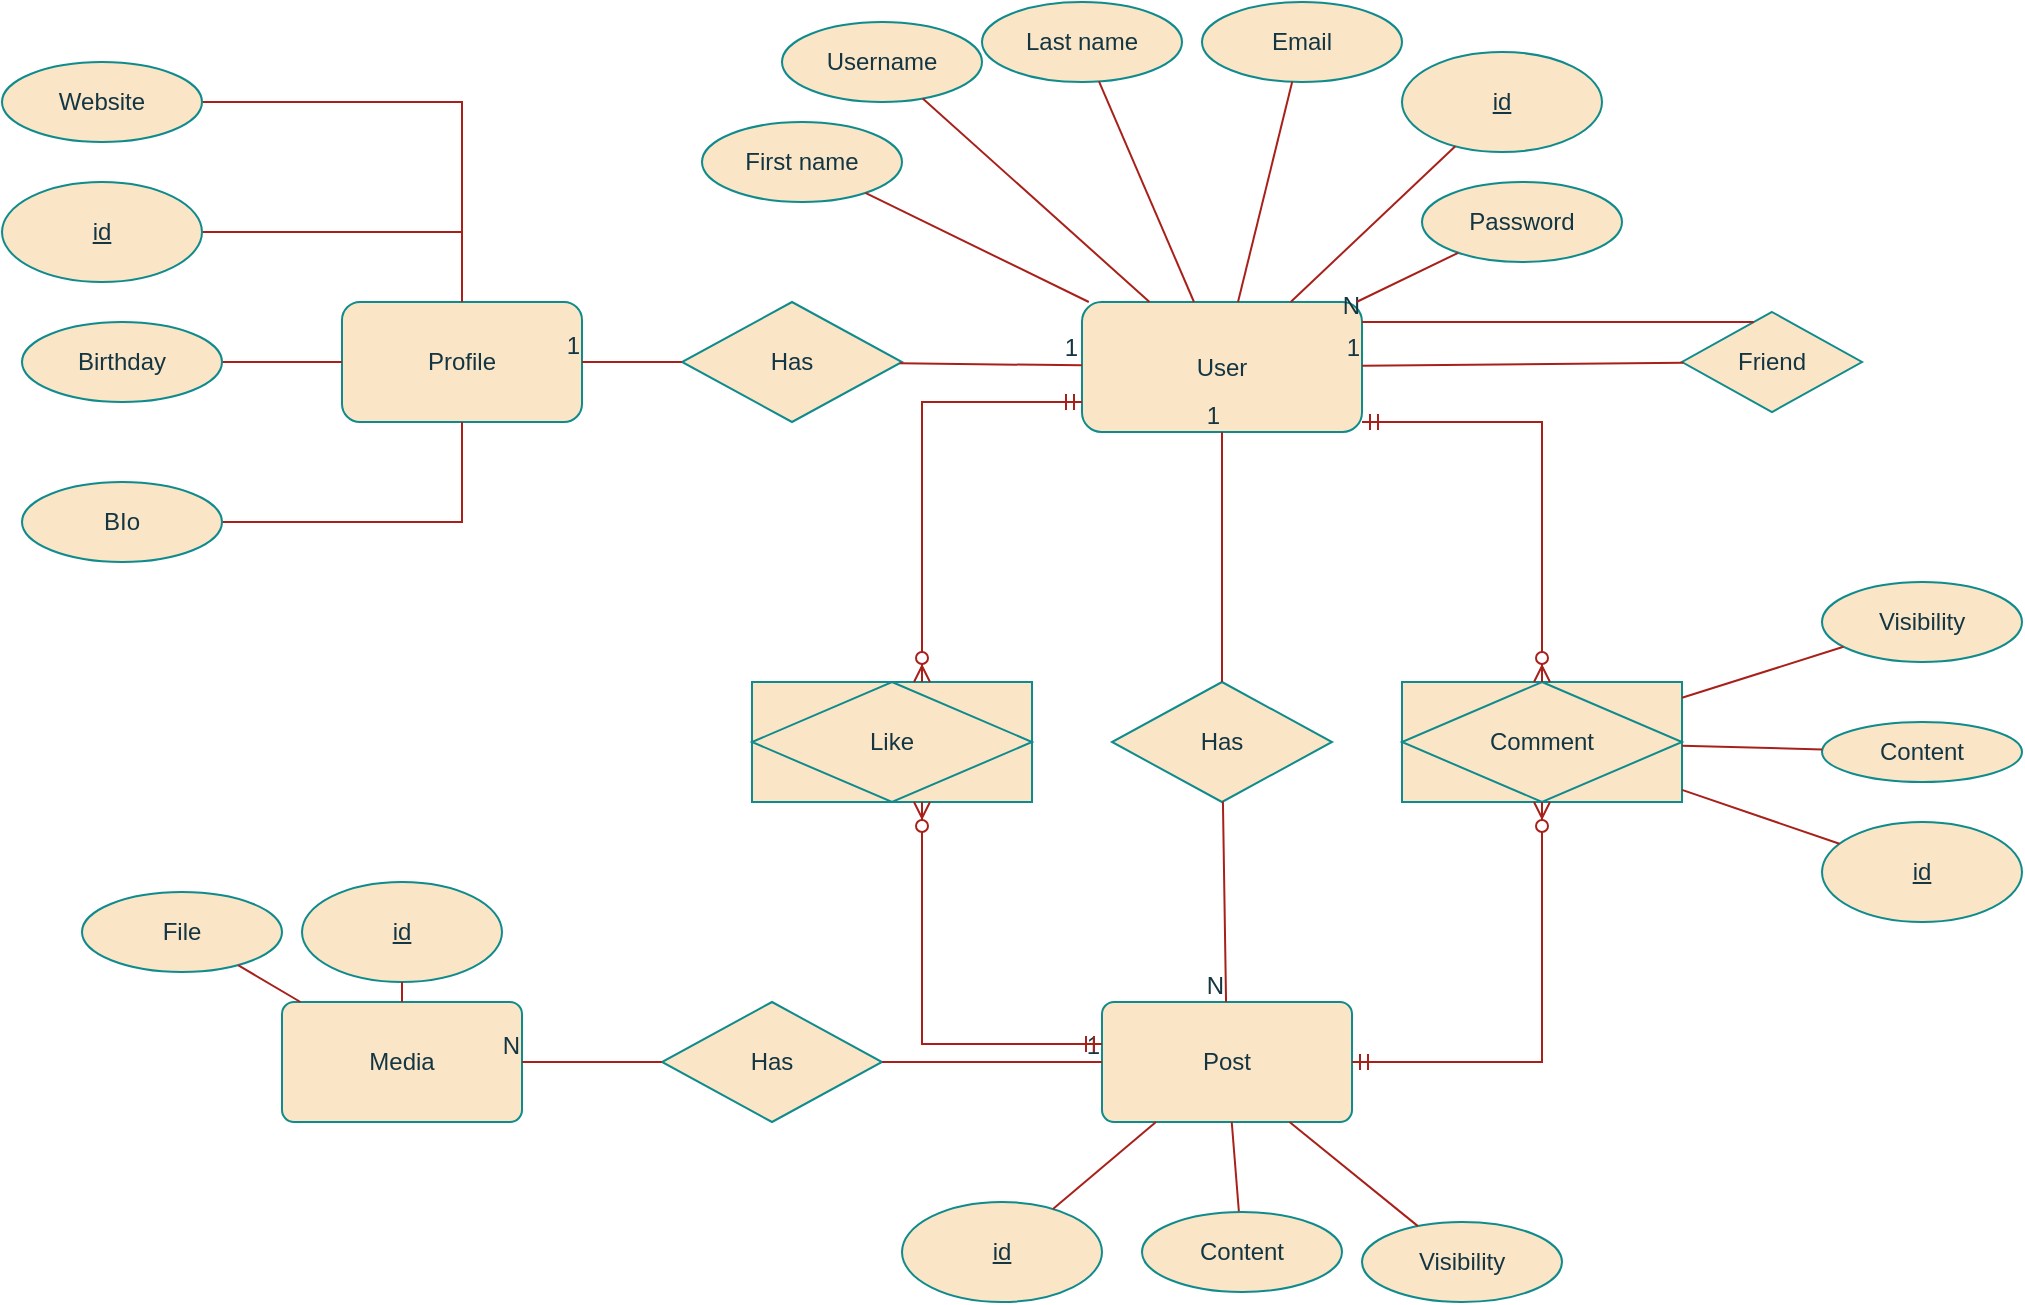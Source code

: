 <mxfile version="24.5.5" type="github">
  <diagram name="Page-1" id="OyyAvdcgK5_7pgf5Ddxh">
    <mxGraphModel dx="868" dy="940" grid="1" gridSize="10" guides="1" tooltips="1" connect="1" arrows="1" fold="1" page="1" pageScale="1" pageWidth="850" pageHeight="1100" math="0" shadow="0">
      <root>
        <mxCell id="0" />
        <mxCell id="1" parent="0" />
        <mxCell id="GHodZ8dbwmzNHnV5Nrv1-1" value="User" style="rounded=1;whiteSpace=wrap;html=1;labelBackgroundColor=none;fillColor=#FAE5C7;strokeColor=#0F8B8D;fontColor=#143642;" vertex="1" parent="1">
          <mxGeometry x="890" y="480" width="140" height="65" as="geometry" />
        </mxCell>
        <mxCell id="GHodZ8dbwmzNHnV5Nrv1-5" value="Profile" style="rounded=1;whiteSpace=wrap;html=1;labelBackgroundColor=none;fillColor=#FAE5C7;strokeColor=#0F8B8D;fontColor=#143642;" vertex="1" parent="1">
          <mxGeometry x="520" y="480" width="120" height="60" as="geometry" />
        </mxCell>
        <mxCell id="GHodZ8dbwmzNHnV5Nrv1-9" value="Has" style="shape=rhombus;perimeter=rhombusPerimeter;whiteSpace=wrap;html=1;align=center;strokeWidth=1;labelBackgroundColor=none;fillColor=#FAE5C7;strokeColor=#0F8B8D;fontColor=#143642;" vertex="1" parent="1">
          <mxGeometry x="690" y="480" width="110" height="60" as="geometry" />
        </mxCell>
        <mxCell id="GHodZ8dbwmzNHnV5Nrv1-17" value="Post" style="rounded=1;arcSize=10;whiteSpace=wrap;html=1;align=center;labelBackgroundColor=none;fillColor=#FAE5C7;strokeColor=#0F8B8D;fontColor=#143642;" vertex="1" parent="1">
          <mxGeometry x="900" y="830" width="125" height="60" as="geometry" />
        </mxCell>
        <mxCell id="GHodZ8dbwmzNHnV5Nrv1-18" value="Has" style="shape=rhombus;perimeter=rhombusPerimeter;whiteSpace=wrap;html=1;align=center;strokeWidth=1;labelBackgroundColor=none;fillColor=#FAE5C7;strokeColor=#0F8B8D;fontColor=#143642;" vertex="1" parent="1">
          <mxGeometry x="905" y="670" width="110" height="60" as="geometry" />
        </mxCell>
        <mxCell id="GHodZ8dbwmzNHnV5Nrv1-19" value="" style="endArrow=none;html=1;rounded=0;labelBackgroundColor=none;strokeColor=#A8201A;fontColor=default;" edge="1" parent="1" source="GHodZ8dbwmzNHnV5Nrv1-18" target="GHodZ8dbwmzNHnV5Nrv1-1">
          <mxGeometry relative="1" as="geometry">
            <mxPoint x="810" y="660" as="sourcePoint" />
            <mxPoint x="970" y="660" as="targetPoint" />
            <Array as="points">
              <mxPoint x="960" y="610" />
            </Array>
          </mxGeometry>
        </mxCell>
        <mxCell id="GHodZ8dbwmzNHnV5Nrv1-20" value="1" style="resizable=0;html=1;whiteSpace=wrap;align=right;verticalAlign=bottom;labelBackgroundColor=none;fillColor=#FAE5C7;strokeColor=#0F8B8D;fontColor=#143642;" connectable="0" vertex="1" parent="GHodZ8dbwmzNHnV5Nrv1-19">
          <mxGeometry x="1" relative="1" as="geometry" />
        </mxCell>
        <mxCell id="GHodZ8dbwmzNHnV5Nrv1-21" value="" style="endArrow=none;html=1;rounded=0;labelBackgroundColor=none;strokeColor=#A8201A;fontColor=default;" edge="1" parent="1" source="GHodZ8dbwmzNHnV5Nrv1-9" target="GHodZ8dbwmzNHnV5Nrv1-1">
          <mxGeometry relative="1" as="geometry">
            <mxPoint x="930" y="600" as="sourcePoint" />
            <mxPoint x="930" y="550" as="targetPoint" />
          </mxGeometry>
        </mxCell>
        <mxCell id="GHodZ8dbwmzNHnV5Nrv1-22" value="1" style="resizable=0;html=1;whiteSpace=wrap;align=right;verticalAlign=bottom;labelBackgroundColor=none;fillColor=#FAE5C7;strokeColor=#0F8B8D;fontColor=#143642;" connectable="0" vertex="1" parent="GHodZ8dbwmzNHnV5Nrv1-21">
          <mxGeometry x="1" relative="1" as="geometry" />
        </mxCell>
        <mxCell id="GHodZ8dbwmzNHnV5Nrv1-23" value="" style="endArrow=none;html=1;rounded=0;labelBackgroundColor=none;strokeColor=#A8201A;fontColor=default;" edge="1" parent="1" source="GHodZ8dbwmzNHnV5Nrv1-9" target="GHodZ8dbwmzNHnV5Nrv1-5">
          <mxGeometry relative="1" as="geometry">
            <mxPoint x="810" y="520" as="sourcePoint" />
            <mxPoint x="640" y="510" as="targetPoint" />
          </mxGeometry>
        </mxCell>
        <mxCell id="GHodZ8dbwmzNHnV5Nrv1-24" value="1" style="resizable=0;html=1;whiteSpace=wrap;align=right;verticalAlign=bottom;labelBackgroundColor=none;fillColor=#FAE5C7;strokeColor=#0F8B8D;fontColor=#143642;" connectable="0" vertex="1" parent="GHodZ8dbwmzNHnV5Nrv1-23">
          <mxGeometry x="1" relative="1" as="geometry" />
        </mxCell>
        <mxCell id="GHodZ8dbwmzNHnV5Nrv1-25" value="" style="endArrow=none;html=1;rounded=0;labelBackgroundColor=none;strokeColor=#A8201A;fontColor=default;" edge="1" parent="1" source="GHodZ8dbwmzNHnV5Nrv1-18" target="GHodZ8dbwmzNHnV5Nrv1-17">
          <mxGeometry relative="1" as="geometry">
            <mxPoint x="950" y="750" as="sourcePoint" />
            <mxPoint x="970" y="770" as="targetPoint" />
          </mxGeometry>
        </mxCell>
        <mxCell id="GHodZ8dbwmzNHnV5Nrv1-26" value="N" style="resizable=0;html=1;whiteSpace=wrap;align=right;verticalAlign=bottom;labelBackgroundColor=none;fillColor=#FAE5C7;strokeColor=#0F8B8D;fontColor=#143642;" connectable="0" vertex="1" parent="GHodZ8dbwmzNHnV5Nrv1-25">
          <mxGeometry x="1" relative="1" as="geometry" />
        </mxCell>
        <mxCell id="GHodZ8dbwmzNHnV5Nrv1-35" style="rounded=0;orthogonalLoop=1;jettySize=auto;html=1;strokeColor=none;labelBackgroundColor=none;fontColor=default;" edge="1" parent="1" source="GHodZ8dbwmzNHnV5Nrv1-30" target="GHodZ8dbwmzNHnV5Nrv1-5">
          <mxGeometry relative="1" as="geometry" />
        </mxCell>
        <mxCell id="GHodZ8dbwmzNHnV5Nrv1-36" style="edgeStyle=orthogonalEdgeStyle;rounded=0;orthogonalLoop=1;jettySize=auto;html=1;shape=link;strokeColor=none;labelBackgroundColor=none;fontColor=default;" edge="1" parent="1" source="GHodZ8dbwmzNHnV5Nrv1-30" target="GHodZ8dbwmzNHnV5Nrv1-5">
          <mxGeometry relative="1" as="geometry" />
        </mxCell>
        <mxCell id="GHodZ8dbwmzNHnV5Nrv1-37" style="edgeStyle=orthogonalEdgeStyle;rounded=0;orthogonalLoop=1;jettySize=auto;html=1;curved=0;endArrow=none;endFill=0;labelBackgroundColor=none;strokeColor=#A8201A;fontColor=default;" edge="1" parent="1" source="GHodZ8dbwmzNHnV5Nrv1-30" target="GHodZ8dbwmzNHnV5Nrv1-5">
          <mxGeometry relative="1" as="geometry" />
        </mxCell>
        <mxCell id="GHodZ8dbwmzNHnV5Nrv1-30" value="Website" style="ellipse;whiteSpace=wrap;html=1;align=center;labelBackgroundColor=none;fillColor=#FAE5C7;strokeColor=#0F8B8D;fontColor=#143642;" vertex="1" parent="1">
          <mxGeometry x="350" y="360" width="100" height="40" as="geometry" />
        </mxCell>
        <mxCell id="GHodZ8dbwmzNHnV5Nrv1-41" style="edgeStyle=orthogonalEdgeStyle;rounded=0;orthogonalLoop=1;jettySize=auto;html=1;endArrow=none;endFill=0;labelBackgroundColor=none;strokeColor=#A8201A;fontColor=default;" edge="1" parent="1" source="GHodZ8dbwmzNHnV5Nrv1-32" target="GHodZ8dbwmzNHnV5Nrv1-5">
          <mxGeometry relative="1" as="geometry" />
        </mxCell>
        <mxCell id="GHodZ8dbwmzNHnV5Nrv1-32" value="BIo" style="ellipse;whiteSpace=wrap;html=1;align=center;labelBackgroundColor=none;fillColor=#FAE5C7;strokeColor=#0F8B8D;fontColor=#143642;" vertex="1" parent="1">
          <mxGeometry x="360" y="570" width="100" height="40" as="geometry" />
        </mxCell>
        <mxCell id="GHodZ8dbwmzNHnV5Nrv1-43" style="edgeStyle=orthogonalEdgeStyle;rounded=0;orthogonalLoop=1;jettySize=auto;html=1;endArrow=none;endFill=0;labelBackgroundColor=none;strokeColor=#A8201A;fontColor=default;" edge="1" parent="1" source="GHodZ8dbwmzNHnV5Nrv1-33" target="GHodZ8dbwmzNHnV5Nrv1-5">
          <mxGeometry relative="1" as="geometry" />
        </mxCell>
        <mxCell id="GHodZ8dbwmzNHnV5Nrv1-33" value="id" style="ellipse;whiteSpace=wrap;html=1;align=center;fontStyle=4;labelBackgroundColor=none;fillColor=#FAE5C7;strokeColor=#0F8B8D;fontColor=#143642;" vertex="1" parent="1">
          <mxGeometry x="350" y="420" width="100" height="50" as="geometry" />
        </mxCell>
        <mxCell id="GHodZ8dbwmzNHnV5Nrv1-40" style="edgeStyle=orthogonalEdgeStyle;rounded=0;orthogonalLoop=1;jettySize=auto;html=1;endArrow=none;endFill=0;labelBackgroundColor=none;strokeColor=#A8201A;fontColor=default;" edge="1" parent="1" source="GHodZ8dbwmzNHnV5Nrv1-39" target="GHodZ8dbwmzNHnV5Nrv1-5">
          <mxGeometry relative="1" as="geometry" />
        </mxCell>
        <mxCell id="GHodZ8dbwmzNHnV5Nrv1-39" value="Birthday" style="ellipse;whiteSpace=wrap;html=1;align=center;labelBackgroundColor=none;fillColor=#FAE5C7;strokeColor=#0F8B8D;fontColor=#143642;" vertex="1" parent="1">
          <mxGeometry x="360" y="490" width="100" height="40" as="geometry" />
        </mxCell>
        <mxCell id="GHodZ8dbwmzNHnV5Nrv1-45" value="Friend" style="shape=rhombus;perimeter=rhombusPerimeter;whiteSpace=wrap;html=1;align=center;strokeWidth=1;labelBackgroundColor=none;fillColor=#FAE5C7;strokeColor=#0F8B8D;fontColor=#143642;" vertex="1" parent="1">
          <mxGeometry x="1190" y="485" width="90" height="50" as="geometry" />
        </mxCell>
        <mxCell id="GHodZ8dbwmzNHnV5Nrv1-46" value="" style="endArrow=none;html=1;rounded=0;labelBackgroundColor=none;strokeColor=#A8201A;fontColor=default;" edge="1" parent="1" source="GHodZ8dbwmzNHnV5Nrv1-45" target="GHodZ8dbwmzNHnV5Nrv1-1">
          <mxGeometry relative="1" as="geometry">
            <mxPoint x="1110" y="340" as="sourcePoint" />
            <mxPoint x="930" y="550" as="targetPoint" />
          </mxGeometry>
        </mxCell>
        <mxCell id="GHodZ8dbwmzNHnV5Nrv1-47" value="1" style="resizable=0;html=1;whiteSpace=wrap;align=right;verticalAlign=bottom;labelBackgroundColor=none;fillColor=#FAE5C7;strokeColor=#0F8B8D;fontColor=#143642;" connectable="0" vertex="1" parent="GHodZ8dbwmzNHnV5Nrv1-46">
          <mxGeometry x="1" relative="1" as="geometry" />
        </mxCell>
        <mxCell id="GHodZ8dbwmzNHnV5Nrv1-50" value="" style="endArrow=none;html=1;rounded=0;labelBackgroundColor=none;strokeColor=#A8201A;fontColor=default;edgeStyle=elbowEdgeStyle;" edge="1" parent="1" source="GHodZ8dbwmzNHnV5Nrv1-45" target="GHodZ8dbwmzNHnV5Nrv1-1">
          <mxGeometry relative="1" as="geometry">
            <mxPoint x="930" y="660" as="sourcePoint" />
            <mxPoint x="1060" y="530" as="targetPoint" />
            <Array as="points">
              <mxPoint x="1100" y="490" />
            </Array>
          </mxGeometry>
        </mxCell>
        <mxCell id="GHodZ8dbwmzNHnV5Nrv1-51" value="N" style="resizable=0;html=1;whiteSpace=wrap;align=right;verticalAlign=bottom;labelBackgroundColor=none;fillColor=#FAE5C7;strokeColor=#0F8B8D;fontColor=#143642;" connectable="0" vertex="1" parent="GHodZ8dbwmzNHnV5Nrv1-50">
          <mxGeometry x="1" relative="1" as="geometry" />
        </mxCell>
        <mxCell id="GHodZ8dbwmzNHnV5Nrv1-52" value="Email" style="ellipse;whiteSpace=wrap;html=1;align=center;labelBackgroundColor=none;fillColor=#FAE5C7;strokeColor=#0F8B8D;fontColor=#143642;" vertex="1" parent="1">
          <mxGeometry x="950" y="330" width="100" height="40" as="geometry" />
        </mxCell>
        <mxCell id="GHodZ8dbwmzNHnV5Nrv1-53" value="id" style="ellipse;whiteSpace=wrap;html=1;align=center;fontStyle=4;labelBackgroundColor=none;fillColor=#FAE5C7;strokeColor=#0F8B8D;fontColor=#143642;" vertex="1" parent="1">
          <mxGeometry x="1050" y="355" width="100" height="50" as="geometry" />
        </mxCell>
        <mxCell id="GHodZ8dbwmzNHnV5Nrv1-54" value="Username" style="ellipse;whiteSpace=wrap;html=1;align=center;labelBackgroundColor=none;fillColor=#FAE5C7;strokeColor=#0F8B8D;fontColor=#143642;" vertex="1" parent="1">
          <mxGeometry x="740" y="340" width="100" height="40" as="geometry" />
        </mxCell>
        <mxCell id="GHodZ8dbwmzNHnV5Nrv1-57" value="Last name" style="ellipse;whiteSpace=wrap;html=1;align=center;labelBackgroundColor=none;fillColor=#FAE5C7;strokeColor=#0F8B8D;fontColor=#143642;" vertex="1" parent="1">
          <mxGeometry x="840" y="330" width="100" height="40" as="geometry" />
        </mxCell>
        <mxCell id="GHodZ8dbwmzNHnV5Nrv1-58" value="First name" style="ellipse;whiteSpace=wrap;html=1;align=center;labelBackgroundColor=none;fillColor=#FAE5C7;strokeColor=#0F8B8D;fontColor=#143642;" vertex="1" parent="1">
          <mxGeometry x="700" y="390" width="100" height="40" as="geometry" />
        </mxCell>
        <mxCell id="GHodZ8dbwmzNHnV5Nrv1-59" value="Password" style="ellipse;whiteSpace=wrap;html=1;align=center;labelBackgroundColor=none;fillColor=#FAE5C7;strokeColor=#0F8B8D;fontColor=#143642;" vertex="1" parent="1">
          <mxGeometry x="1060" y="420" width="100" height="40" as="geometry" />
        </mxCell>
        <mxCell id="GHodZ8dbwmzNHnV5Nrv1-61" value="" style="endArrow=none;html=1;rounded=0;strokeColor=#A8201A;fontColor=#143642;fillColor=#FAE5C7;" edge="1" parent="1" source="GHodZ8dbwmzNHnV5Nrv1-1" target="GHodZ8dbwmzNHnV5Nrv1-59">
          <mxGeometry relative="1" as="geometry">
            <mxPoint x="780" y="580" as="sourcePoint" />
            <mxPoint x="940" y="580" as="targetPoint" />
          </mxGeometry>
        </mxCell>
        <mxCell id="GHodZ8dbwmzNHnV5Nrv1-62" value="" style="endArrow=none;html=1;rounded=0;strokeColor=#A8201A;fontColor=#143642;fillColor=#FAE5C7;" edge="1" parent="1" source="GHodZ8dbwmzNHnV5Nrv1-1" target="GHodZ8dbwmzNHnV5Nrv1-53">
          <mxGeometry relative="1" as="geometry">
            <mxPoint x="1008" y="490" as="sourcePoint" />
            <mxPoint x="1030" y="360" as="targetPoint" />
          </mxGeometry>
        </mxCell>
        <mxCell id="GHodZ8dbwmzNHnV5Nrv1-63" value="" style="endArrow=none;html=1;rounded=0;strokeColor=#A8201A;fontColor=#143642;fillColor=#FAE5C7;" edge="1" parent="1" source="GHodZ8dbwmzNHnV5Nrv1-1" target="GHodZ8dbwmzNHnV5Nrv1-57">
          <mxGeometry relative="1" as="geometry">
            <mxPoint x="982" y="490" as="sourcePoint" />
            <mxPoint x="1021" y="385" as="targetPoint" />
          </mxGeometry>
        </mxCell>
        <mxCell id="GHodZ8dbwmzNHnV5Nrv1-64" value="" style="endArrow=none;html=1;rounded=0;strokeColor=#A8201A;fontColor=#143642;fillColor=#FAE5C7;" edge="1" parent="1" source="GHodZ8dbwmzNHnV5Nrv1-1" target="GHodZ8dbwmzNHnV5Nrv1-52">
          <mxGeometry relative="1" as="geometry">
            <mxPoint x="992" y="500" as="sourcePoint" />
            <mxPoint x="1031" y="395" as="targetPoint" />
          </mxGeometry>
        </mxCell>
        <mxCell id="GHodZ8dbwmzNHnV5Nrv1-65" value="" style="endArrow=none;html=1;rounded=0;strokeColor=#A8201A;fontColor=#143642;fillColor=#FAE5C7;" edge="1" parent="1" source="GHodZ8dbwmzNHnV5Nrv1-1" target="GHodZ8dbwmzNHnV5Nrv1-54">
          <mxGeometry relative="1" as="geometry">
            <mxPoint x="1002" y="510" as="sourcePoint" />
            <mxPoint x="1041" y="405" as="targetPoint" />
          </mxGeometry>
        </mxCell>
        <mxCell id="GHodZ8dbwmzNHnV5Nrv1-67" value="" style="endArrow=none;html=1;rounded=0;strokeColor=#A8201A;fontColor=#143642;fillColor=#FAE5C7;" edge="1" parent="1" source="GHodZ8dbwmzNHnV5Nrv1-1" target="GHodZ8dbwmzNHnV5Nrv1-58">
          <mxGeometry relative="1" as="geometry">
            <mxPoint x="938" y="490" as="sourcePoint" />
            <mxPoint x="758" y="309" as="targetPoint" />
          </mxGeometry>
        </mxCell>
        <mxCell id="GHodZ8dbwmzNHnV5Nrv1-68" value="id" style="ellipse;whiteSpace=wrap;html=1;align=center;fontStyle=4;labelBackgroundColor=none;fillColor=#FAE5C7;strokeColor=#0F8B8D;fontColor=#143642;" vertex="1" parent="1">
          <mxGeometry x="800" y="930" width="100" height="50" as="geometry" />
        </mxCell>
        <mxCell id="GHodZ8dbwmzNHnV5Nrv1-69" value="" style="endArrow=none;html=1;rounded=0;strokeColor=#A8201A;fontColor=#143642;fillColor=#FAE5C7;" edge="1" parent="1" source="GHodZ8dbwmzNHnV5Nrv1-17" target="GHodZ8dbwmzNHnV5Nrv1-68">
          <mxGeometry relative="1" as="geometry">
            <mxPoint x="1004" y="600" as="sourcePoint" />
            <mxPoint x="1087" y="522" as="targetPoint" />
          </mxGeometry>
        </mxCell>
        <mxCell id="GHodZ8dbwmzNHnV5Nrv1-70" value="" style="endArrow=none;html=1;rounded=0;strokeColor=#A8201A;fontColor=#143642;fillColor=#FAE5C7;" edge="1" parent="1" source="GHodZ8dbwmzNHnV5Nrv1-71" target="GHodZ8dbwmzNHnV5Nrv1-17">
          <mxGeometry relative="1" as="geometry">
            <mxPoint x="800" y="890" as="sourcePoint" />
            <mxPoint x="1097" y="532" as="targetPoint" />
          </mxGeometry>
        </mxCell>
        <mxCell id="GHodZ8dbwmzNHnV5Nrv1-71" value="Content" style="ellipse;whiteSpace=wrap;html=1;align=center;labelBackgroundColor=none;fillColor=#FAE5C7;strokeColor=#0F8B8D;fontColor=#143642;" vertex="1" parent="1">
          <mxGeometry x="920" y="935" width="100" height="40" as="geometry" />
        </mxCell>
        <mxCell id="GHodZ8dbwmzNHnV5Nrv1-72" value="Visibility" style="ellipse;whiteSpace=wrap;html=1;align=center;labelBackgroundColor=none;fillColor=#FAE5C7;strokeColor=#0F8B8D;fontColor=#143642;" vertex="1" parent="1">
          <mxGeometry x="1030" y="940" width="100" height="40" as="geometry" />
        </mxCell>
        <mxCell id="GHodZ8dbwmzNHnV5Nrv1-73" value="Media" style="rounded=1;arcSize=10;whiteSpace=wrap;html=1;align=center;strokeColor=#0F8B8D;fontColor=#143642;fillColor=#FAE5C7;" vertex="1" parent="1">
          <mxGeometry x="490" y="830" width="120" height="60" as="geometry" />
        </mxCell>
        <mxCell id="GHodZ8dbwmzNHnV5Nrv1-75" value="Has" style="shape=rhombus;perimeter=rhombusPerimeter;whiteSpace=wrap;html=1;align=center;strokeWidth=1;labelBackgroundColor=none;fillColor=#FAE5C7;strokeColor=#0F8B8D;fontColor=#143642;" vertex="1" parent="1">
          <mxGeometry x="680" y="830" width="110" height="60" as="geometry" />
        </mxCell>
        <mxCell id="GHodZ8dbwmzNHnV5Nrv1-77" value="" style="endArrow=none;html=1;rounded=0;labelBackgroundColor=none;strokeColor=#A8201A;fontColor=default;" edge="1" parent="1" source="GHodZ8dbwmzNHnV5Nrv1-75" target="GHodZ8dbwmzNHnV5Nrv1-17">
          <mxGeometry relative="1" as="geometry">
            <mxPoint x="809" y="631" as="sourcePoint" />
            <mxPoint x="900" y="632" as="targetPoint" />
          </mxGeometry>
        </mxCell>
        <mxCell id="GHodZ8dbwmzNHnV5Nrv1-78" value="1" style="resizable=0;html=1;whiteSpace=wrap;align=right;verticalAlign=bottom;labelBackgroundColor=none;fillColor=#FAE5C7;strokeColor=#0F8B8D;fontColor=#143642;" connectable="0" vertex="1" parent="GHodZ8dbwmzNHnV5Nrv1-77">
          <mxGeometry x="1" relative="1" as="geometry" />
        </mxCell>
        <mxCell id="GHodZ8dbwmzNHnV5Nrv1-79" value="" style="endArrow=none;html=1;rounded=0;labelBackgroundColor=none;strokeColor=#A8201A;fontColor=default;" edge="1" parent="1" source="GHodZ8dbwmzNHnV5Nrv1-75" target="GHodZ8dbwmzNHnV5Nrv1-73">
          <mxGeometry relative="1" as="geometry">
            <mxPoint x="970" y="780" as="sourcePoint" />
            <mxPoint x="970" y="850" as="targetPoint" />
          </mxGeometry>
        </mxCell>
        <mxCell id="GHodZ8dbwmzNHnV5Nrv1-80" value="N" style="resizable=0;html=1;whiteSpace=wrap;align=right;verticalAlign=bottom;labelBackgroundColor=none;fillColor=#FAE5C7;strokeColor=#0F8B8D;fontColor=#143642;" connectable="0" vertex="1" parent="GHodZ8dbwmzNHnV5Nrv1-79">
          <mxGeometry x="1" relative="1" as="geometry" />
        </mxCell>
        <mxCell id="GHodZ8dbwmzNHnV5Nrv1-81" value="File" style="ellipse;whiteSpace=wrap;html=1;align=center;strokeColor=#0F8B8D;fontColor=#143642;fillColor=#FAE5C7;" vertex="1" parent="1">
          <mxGeometry x="390" y="775" width="100" height="40" as="geometry" />
        </mxCell>
        <mxCell id="GHodZ8dbwmzNHnV5Nrv1-83" value="" style="endArrow=none;html=1;rounded=0;strokeColor=#A8201A;fontColor=#143642;fillColor=#FAE5C7;" edge="1" parent="1" source="GHodZ8dbwmzNHnV5Nrv1-73" target="GHodZ8dbwmzNHnV5Nrv1-81">
          <mxGeometry relative="1" as="geometry">
            <mxPoint x="780" y="920" as="sourcePoint" />
            <mxPoint x="940" y="920" as="targetPoint" />
          </mxGeometry>
        </mxCell>
        <mxCell id="GHodZ8dbwmzNHnV5Nrv1-86" value="id" style="ellipse;whiteSpace=wrap;html=1;align=center;fontStyle=4;labelBackgroundColor=none;fillColor=#FAE5C7;strokeColor=#0F8B8D;fontColor=#143642;" vertex="1" parent="1">
          <mxGeometry x="500" y="770" width="100" height="50" as="geometry" />
        </mxCell>
        <mxCell id="GHodZ8dbwmzNHnV5Nrv1-87" value="" style="endArrow=none;html=1;rounded=0;strokeColor=#A8201A;fontColor=#143642;fillColor=#FAE5C7;" edge="1" parent="1" source="GHodZ8dbwmzNHnV5Nrv1-73" target="GHodZ8dbwmzNHnV5Nrv1-86">
          <mxGeometry relative="1" as="geometry">
            <mxPoint x="675" y="850" as="sourcePoint" />
            <mxPoint x="563" y="720" as="targetPoint" />
          </mxGeometry>
        </mxCell>
        <mxCell id="GHodZ8dbwmzNHnV5Nrv1-89" value="" style="endArrow=none;html=1;rounded=0;strokeColor=#A8201A;fontColor=#143642;fillColor=#FAE5C7;entryX=0.75;entryY=1;entryDx=0;entryDy=0;" edge="1" parent="1" source="GHodZ8dbwmzNHnV5Nrv1-72" target="GHodZ8dbwmzNHnV5Nrv1-17">
          <mxGeometry relative="1" as="geometry">
            <mxPoint x="1090" y="880" as="sourcePoint" />
            <mxPoint x="1025" y="880" as="targetPoint" />
          </mxGeometry>
        </mxCell>
        <mxCell id="GHodZ8dbwmzNHnV5Nrv1-96" value="Comment" style="shape=associativeEntity;whiteSpace=wrap;html=1;align=center;strokeColor=#0F8B8D;fontColor=#143642;fillColor=#FAE5C7;" vertex="1" parent="1">
          <mxGeometry x="1050" y="670" width="140" height="60" as="geometry" />
        </mxCell>
        <mxCell id="GHodZ8dbwmzNHnV5Nrv1-105" value="" style="edgeStyle=orthogonalEdgeStyle;fontSize=12;html=1;endArrow=ERzeroToMany;startArrow=ERmandOne;rounded=0;strokeColor=#A8201A;fontColor=#143642;fillColor=#FAE5C7;" edge="1" parent="1" source="GHodZ8dbwmzNHnV5Nrv1-1" target="GHodZ8dbwmzNHnV5Nrv1-96">
          <mxGeometry width="100" height="100" relative="1" as="geometry">
            <mxPoint x="980" y="830" as="sourcePoint" />
            <mxPoint x="1080" y="730" as="targetPoint" />
            <Array as="points">
              <mxPoint x="1120" y="540" />
            </Array>
          </mxGeometry>
        </mxCell>
        <mxCell id="GHodZ8dbwmzNHnV5Nrv1-106" value="" style="edgeStyle=orthogonalEdgeStyle;fontSize=12;html=1;endArrow=ERzeroToMany;startArrow=ERmandOne;rounded=0;strokeColor=#A8201A;fontColor=#143642;fillColor=#FAE5C7;" edge="1" parent="1" source="GHodZ8dbwmzNHnV5Nrv1-17" target="GHodZ8dbwmzNHnV5Nrv1-96">
          <mxGeometry width="100" height="100" relative="1" as="geometry">
            <mxPoint x="1190" y="960" as="sourcePoint" />
            <mxPoint x="1255" y="750" as="targetPoint" />
          </mxGeometry>
        </mxCell>
        <mxCell id="GHodZ8dbwmzNHnV5Nrv1-107" value="Visibility" style="ellipse;whiteSpace=wrap;html=1;align=center;labelBackgroundColor=none;fillColor=#FAE5C7;strokeColor=#0F8B8D;fontColor=#143642;" vertex="1" parent="1">
          <mxGeometry x="1260" y="620" width="100" height="40" as="geometry" />
        </mxCell>
        <mxCell id="GHodZ8dbwmzNHnV5Nrv1-108" value="Content" style="ellipse;whiteSpace=wrap;html=1;align=center;labelBackgroundColor=none;fillColor=#FAE5C7;strokeColor=#0F8B8D;fontColor=#143642;" vertex="1" parent="1">
          <mxGeometry x="1260" y="690" width="100" height="30" as="geometry" />
        </mxCell>
        <mxCell id="GHodZ8dbwmzNHnV5Nrv1-109" value="id" style="ellipse;whiteSpace=wrap;html=1;align=center;fontStyle=4;labelBackgroundColor=none;fillColor=#FAE5C7;strokeColor=#0F8B8D;fontColor=#143642;" vertex="1" parent="1">
          <mxGeometry x="1260" y="740" width="100" height="50" as="geometry" />
        </mxCell>
        <mxCell id="GHodZ8dbwmzNHnV5Nrv1-110" value="" style="endArrow=none;html=1;rounded=0;strokeColor=#A8201A;fontColor=#143642;fillColor=#FAE5C7;" edge="1" parent="1" source="GHodZ8dbwmzNHnV5Nrv1-96" target="GHodZ8dbwmzNHnV5Nrv1-109">
          <mxGeometry relative="1" as="geometry">
            <mxPoint x="937" y="900" as="sourcePoint" />
            <mxPoint x="885" y="943" as="targetPoint" />
          </mxGeometry>
        </mxCell>
        <mxCell id="GHodZ8dbwmzNHnV5Nrv1-111" value="" style="endArrow=none;html=1;rounded=0;strokeColor=#A8201A;fontColor=#143642;fillColor=#FAE5C7;" edge="1" parent="1" source="GHodZ8dbwmzNHnV5Nrv1-96" target="GHodZ8dbwmzNHnV5Nrv1-108">
          <mxGeometry relative="1" as="geometry">
            <mxPoint x="1194" y="740" as="sourcePoint" />
            <mxPoint x="1274" y="778" as="targetPoint" />
          </mxGeometry>
        </mxCell>
        <mxCell id="GHodZ8dbwmzNHnV5Nrv1-112" style="edgeStyle=orthogonalEdgeStyle;rounded=0;orthogonalLoop=1;jettySize=auto;html=1;exitX=0.5;exitY=1;exitDx=0;exitDy=0;strokeColor=#A8201A;fontColor=#143642;fillColor=#FAE5C7;" edge="1" parent="1" source="GHodZ8dbwmzNHnV5Nrv1-108" target="GHodZ8dbwmzNHnV5Nrv1-108">
          <mxGeometry relative="1" as="geometry" />
        </mxCell>
        <mxCell id="GHodZ8dbwmzNHnV5Nrv1-113" value="" style="endArrow=none;html=1;rounded=0;strokeColor=#A8201A;fontColor=#143642;fillColor=#FAE5C7;" edge="1" parent="1" source="GHodZ8dbwmzNHnV5Nrv1-96" target="GHodZ8dbwmzNHnV5Nrv1-107">
          <mxGeometry relative="1" as="geometry">
            <mxPoint x="1194" y="740" as="sourcePoint" />
            <mxPoint x="1274" y="778" as="targetPoint" />
          </mxGeometry>
        </mxCell>
        <mxCell id="GHodZ8dbwmzNHnV5Nrv1-114" value="Like" style="shape=associativeEntity;whiteSpace=wrap;html=1;align=center;strokeColor=#0F8B8D;fontColor=#143642;fillColor=#FAE5C7;" vertex="1" parent="1">
          <mxGeometry x="725" y="670" width="140" height="60" as="geometry" />
        </mxCell>
        <mxCell id="GHodZ8dbwmzNHnV5Nrv1-115" value="" style="edgeStyle=orthogonalEdgeStyle;fontSize=12;html=1;endArrow=ERzeroToMany;startArrow=ERmandOne;rounded=0;strokeColor=#A8201A;fontColor=#143642;fillColor=#FAE5C7;" edge="1" parent="1" source="GHodZ8dbwmzNHnV5Nrv1-1" target="GHodZ8dbwmzNHnV5Nrv1-114">
          <mxGeometry width="100" height="100" relative="1" as="geometry">
            <mxPoint x="1040" y="550" as="sourcePoint" />
            <mxPoint x="1130" y="680" as="targetPoint" />
            <Array as="points">
              <mxPoint x="810" y="530" />
            </Array>
          </mxGeometry>
        </mxCell>
        <mxCell id="GHodZ8dbwmzNHnV5Nrv1-116" value="" style="edgeStyle=orthogonalEdgeStyle;fontSize=12;html=1;endArrow=ERzeroToMany;startArrow=ERmandOne;rounded=0;strokeColor=#A8201A;fontColor=#143642;fillColor=#FAE5C7;" edge="1" parent="1" source="GHodZ8dbwmzNHnV5Nrv1-17" target="GHodZ8dbwmzNHnV5Nrv1-114">
          <mxGeometry width="100" height="100" relative="1" as="geometry">
            <mxPoint x="900" y="849.5" as="sourcePoint" />
            <mxPoint x="805" y="679.5" as="targetPoint" />
            <Array as="points">
              <mxPoint x="810" y="851" />
            </Array>
          </mxGeometry>
        </mxCell>
      </root>
    </mxGraphModel>
  </diagram>
</mxfile>
